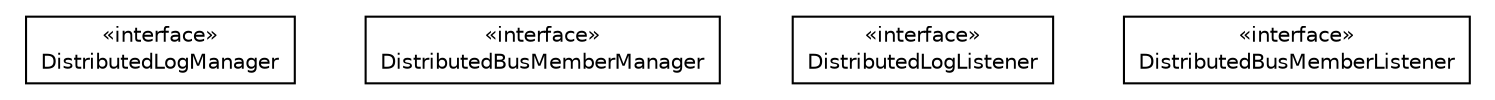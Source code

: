 #!/usr/local/bin/dot
#
# Class diagram 
# Generated by UMLGraph version R5_6-24-gf6e263 (http://www.umlgraph.org/)
#

digraph G {
	edge [fontname="Helvetica",fontsize=10,labelfontname="Helvetica",labelfontsize=10];
	node [fontname="Helvetica",fontsize=10,shape=plaintext];
	nodesep=0.25;
	ranksep=0.5;
	// org.universAAL.middleware.managers.distributedmw.api.DistributedLogManager
	c60140 [label=<<table title="org.universAAL.middleware.managers.distributedmw.api.DistributedLogManager" border="0" cellborder="1" cellspacing="0" cellpadding="2" port="p" href="./DistributedLogManager.html">
		<tr><td><table border="0" cellspacing="0" cellpadding="1">
<tr><td align="center" balign="center"> &#171;interface&#187; </td></tr>
<tr><td align="center" balign="center"> DistributedLogManager </td></tr>
		</table></td></tr>
		</table>>, URL="./DistributedLogManager.html", fontname="Helvetica", fontcolor="black", fontsize=10.0];
	// org.universAAL.middleware.managers.distributedmw.api.DistributedBusMemberManager
	c60141 [label=<<table title="org.universAAL.middleware.managers.distributedmw.api.DistributedBusMemberManager" border="0" cellborder="1" cellspacing="0" cellpadding="2" port="p" href="./DistributedBusMemberManager.html">
		<tr><td><table border="0" cellspacing="0" cellpadding="1">
<tr><td align="center" balign="center"> &#171;interface&#187; </td></tr>
<tr><td align="center" balign="center"> DistributedBusMemberManager </td></tr>
		</table></td></tr>
		</table>>, URL="./DistributedBusMemberManager.html", fontname="Helvetica", fontcolor="black", fontsize=10.0];
	// org.universAAL.middleware.managers.distributedmw.api.DistributedLogListener
	c60142 [label=<<table title="org.universAAL.middleware.managers.distributedmw.api.DistributedLogListener" border="0" cellborder="1" cellspacing="0" cellpadding="2" port="p" href="./DistributedLogListener.html">
		<tr><td><table border="0" cellspacing="0" cellpadding="1">
<tr><td align="center" balign="center"> &#171;interface&#187; </td></tr>
<tr><td align="center" balign="center"> DistributedLogListener </td></tr>
		</table></td></tr>
		</table>>, URL="./DistributedLogListener.html", fontname="Helvetica", fontcolor="black", fontsize=10.0];
	// org.universAAL.middleware.managers.distributedmw.api.DistributedBusMemberListener
	c60143 [label=<<table title="org.universAAL.middleware.managers.distributedmw.api.DistributedBusMemberListener" border="0" cellborder="1" cellspacing="0" cellpadding="2" port="p" href="./DistributedBusMemberListener.html">
		<tr><td><table border="0" cellspacing="0" cellpadding="1">
<tr><td align="center" balign="center"> &#171;interface&#187; </td></tr>
<tr><td align="center" balign="center"> DistributedBusMemberListener </td></tr>
		</table></td></tr>
		</table>>, URL="./DistributedBusMemberListener.html", fontname="Helvetica", fontcolor="black", fontsize=10.0];
}

